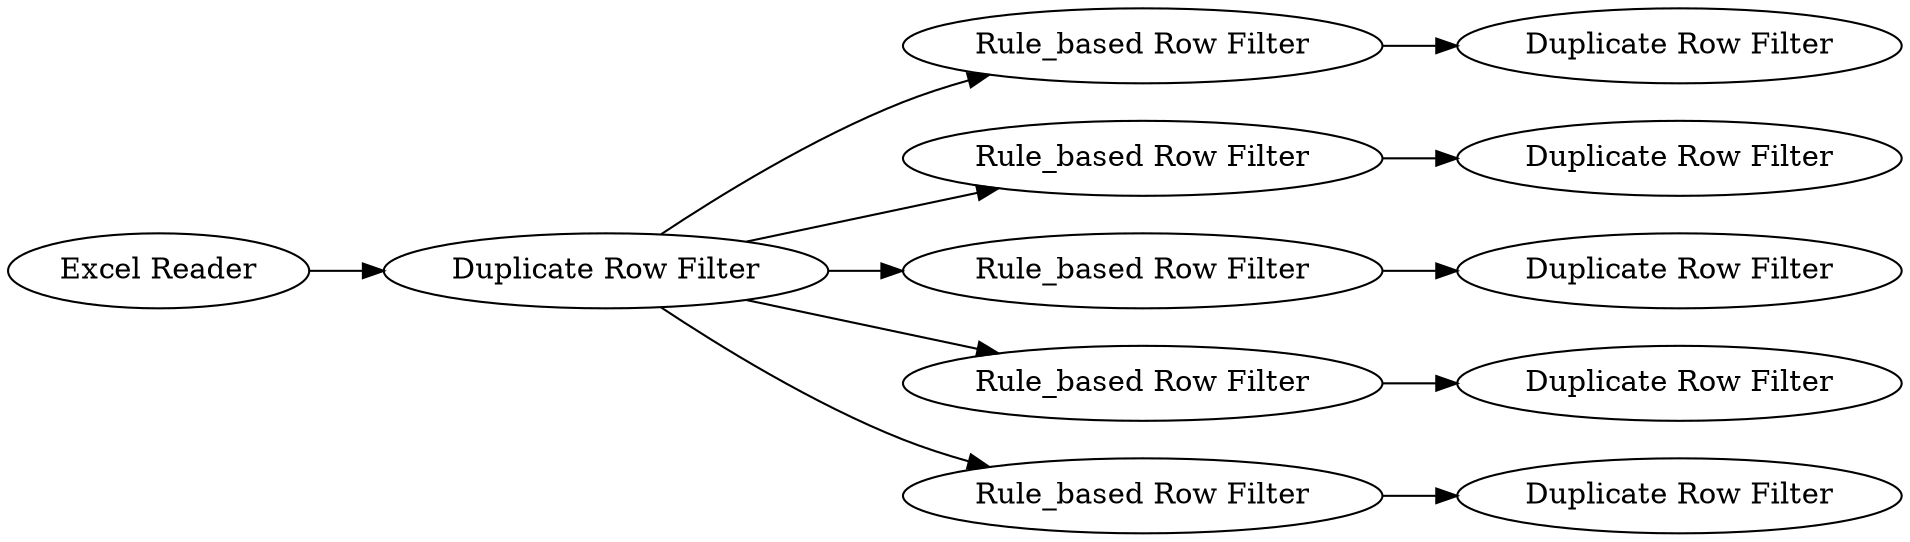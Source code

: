 digraph {
	1 [label="Excel Reader"]
	2 [label="Rule_based Row Filter"]
	3 [label="Duplicate Row Filter"]
	4 [label="Rule_based Row Filter"]
	5 [label="Duplicate Row Filter"]
	7 [label="Duplicate Row Filter"]
	8 [label="Rule_based Row Filter"]
	9 [label="Duplicate Row Filter"]
	11 [label="Rule_based Row Filter"]
	12 [label="Duplicate Row Filter"]
	13 [label="Rule_based Row Filter"]
	14 [label="Duplicate Row Filter"]
	1 -> 7
	2 -> 3
	4 -> 5
	7 -> 4
	7 -> 2
	7 -> 13
	7 -> 11
	7 -> 8
	8 -> 9
	11 -> 12
	13 -> 14
	rankdir=LR
}
